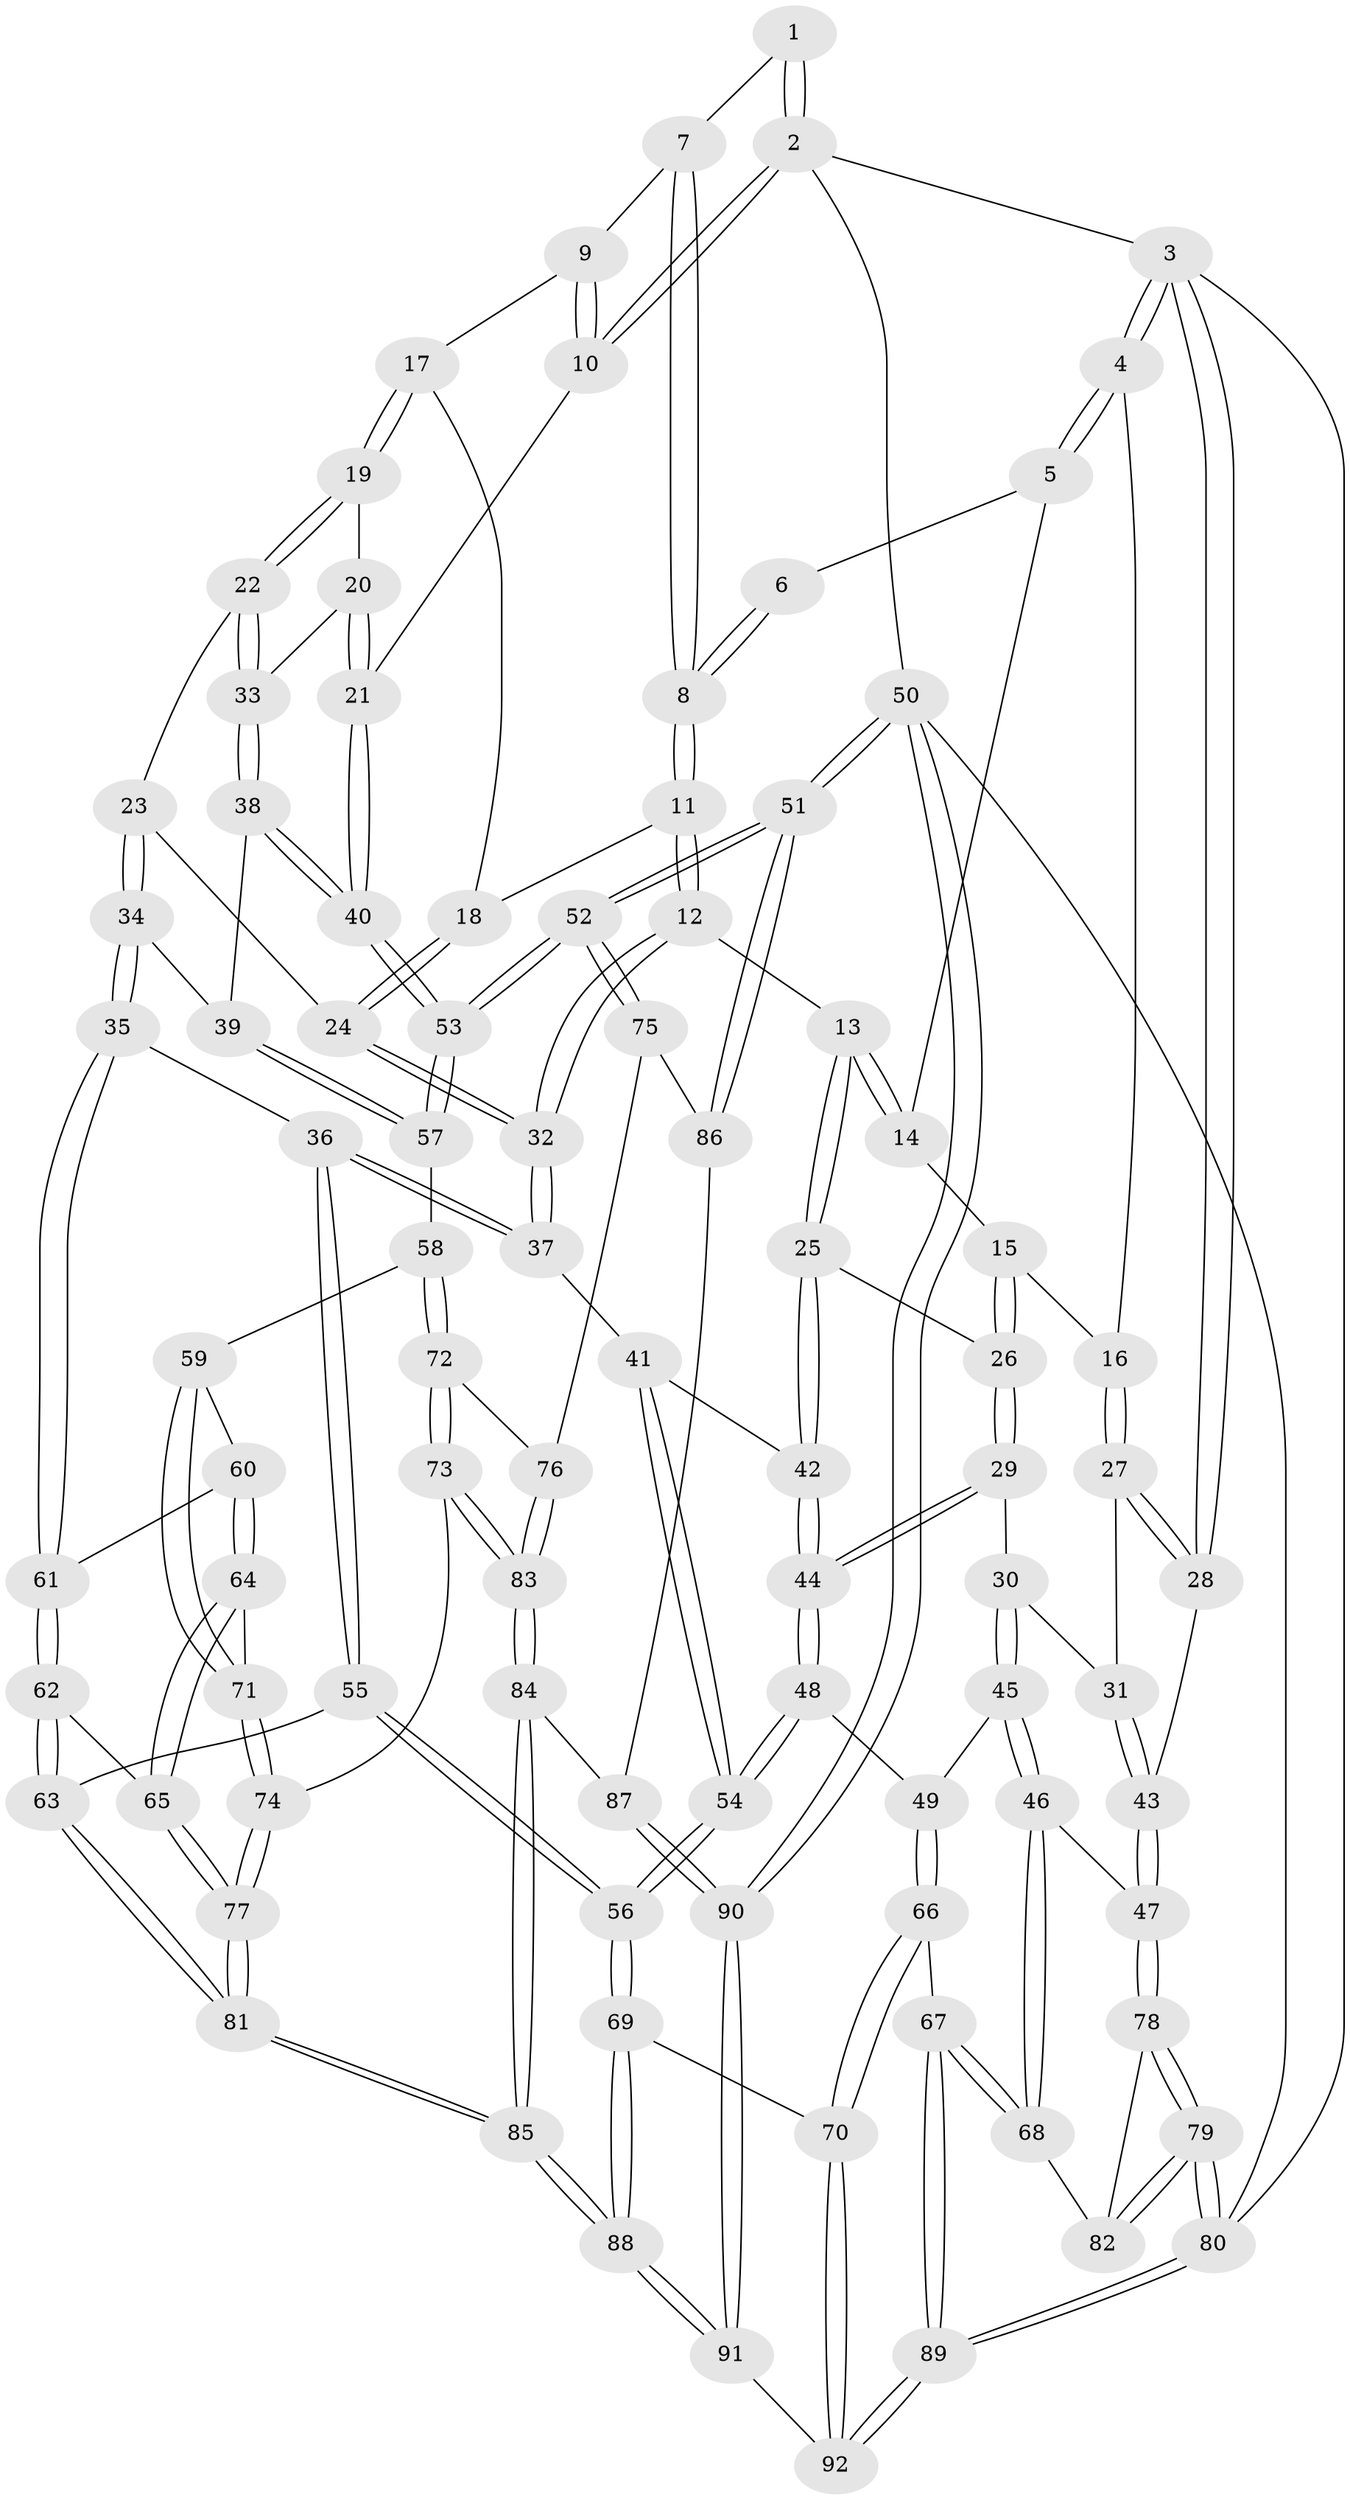 // Generated by graph-tools (version 1.1) at 2025/11/02/27/25 16:11:59]
// undirected, 92 vertices, 227 edges
graph export_dot {
graph [start="1"]
  node [color=gray90,style=filled];
  1 [pos="+0.6133614687225267+0"];
  2 [pos="+1+0"];
  3 [pos="+0+0"];
  4 [pos="+0+0"];
  5 [pos="+0.25917776159480854+0"];
  6 [pos="+0.42550943386896317+0"];
  7 [pos="+0.6208235257771284+0"];
  8 [pos="+0.535701432190243+0.1985290724719965"];
  9 [pos="+0.7214774650087278+0.09447016168304749"];
  10 [pos="+1+0"];
  11 [pos="+0.527530954078741+0.2505414533492683"];
  12 [pos="+0.4695600332304215+0.2946638071838895"];
  13 [pos="+0.4585484983963208+0.2934889340950679"];
  14 [pos="+0.2790984816339063+0"];
  15 [pos="+0.20319600281375222+0.2564581119456952"];
  16 [pos="+0.1329977241766258+0.2684081587674079"];
  17 [pos="+0.725003528473975+0.11282775788082391"];
  18 [pos="+0.7021778412426471+0.19803513489012264"];
  19 [pos="+1+0.1565312375796598"];
  20 [pos="+1+0.1482985717293025"];
  21 [pos="+1+0.029307940625234542"];
  22 [pos="+0.7995569246297918+0.2974888941489747"];
  23 [pos="+0.791831184307686+0.2974530184987906"];
  24 [pos="+0.7743460532038536+0.2861587627795353"];
  25 [pos="+0.3732971531530278+0.34333256677796375"];
  26 [pos="+0.3402616821640368+0.35228660823792923"];
  27 [pos="+0.10026842517826644+0.3065760372944388"];
  28 [pos="+0+0"];
  29 [pos="+0.2760923226111758+0.4331409114092924"];
  30 [pos="+0.26048195715104366+0.4439846950793472"];
  31 [pos="+0.05418750186341676+0.38045588270531344"];
  32 [pos="+0.5733385376560293+0.4205818926809229"];
  33 [pos="+0.8999549289594155+0.4061880718778786"];
  34 [pos="+0.7391635735843928+0.48616761602567243"];
  35 [pos="+0.7026462431079827+0.5005519811418273"];
  36 [pos="+0.6020084992455333+0.4726582466588198"];
  37 [pos="+0.5896725528864751+0.4574818663936276"];
  38 [pos="+0.9085849839073844+0.43291529227764036"];
  39 [pos="+0.8584316200551282+0.5151667116876018"];
  40 [pos="+1+0.43521189845679426"];
  41 [pos="+0.4792674678279711+0.5154447093077962"];
  42 [pos="+0.42322890629713145+0.530239289257399"];
  43 [pos="+0+0.4865174733574222"];
  44 [pos="+0.39361342634629515+0.601095878948072"];
  45 [pos="+0.1958232375690018+0.583309322278705"];
  46 [pos="+0.1450548672525339+0.6000198874460905"];
  47 [pos="+0+0.5357250082710945"];
  48 [pos="+0.3935140850422017+0.6122138557275683"];
  49 [pos="+0.2622132148855357+0.6235647717445958"];
  50 [pos="+1+1"];
  51 [pos="+1+0.8928381876051639"];
  52 [pos="+1+0.7634954837965694"];
  53 [pos="+1+0.5482813697297426"];
  54 [pos="+0.49345441656727496+0.7207480833156359"];
  55 [pos="+0.5134711608079657+0.717345152329794"];
  56 [pos="+0.4981940796589372+0.7264166787057358"];
  57 [pos="+0.9006956584083187+0.5948510171563651"];
  58 [pos="+0.8901543330967356+0.6204994474332244"];
  59 [pos="+0.8391347846975393+0.6422777938329568"];
  60 [pos="+0.7232388420481775+0.5918484700337544"];
  61 [pos="+0.7063784580587138+0.5414197318837166"];
  62 [pos="+0.6003046040824305+0.6986698642477776"];
  63 [pos="+0.5313665013494521+0.7164832171634546"];
  64 [pos="+0.7140187882398672+0.6793377520154253"];
  65 [pos="+0.6958142506693495+0.6945304204762133"];
  66 [pos="+0.299585212579686+0.8556410289506237"];
  67 [pos="+0.17966865047787145+0.8428961430985512"];
  68 [pos="+0.1624799168828789+0.8205304140374039"];
  69 [pos="+0.4794905969708466+0.772447649515524"];
  70 [pos="+0.3340630026345477+0.871167080035483"];
  71 [pos="+0.7929309320869559+0.6852131885968976"];
  72 [pos="+0.9170810223510342+0.7115317541704156"];
  73 [pos="+0.845182682697317+0.7855850948789187"];
  74 [pos="+0.805497229438047+0.7786100949144366"];
  75 [pos="+1+0.769302065833298"];
  76 [pos="+0.9951070694858165+0.7601180016122061"];
  77 [pos="+0.7460552572177732+0.8076291575165548"];
  78 [pos="+0+0.5951926538005851"];
  79 [pos="+0+0.9163157870321852"];
  80 [pos="+0+1"];
  81 [pos="+0.7329269662853153+0.8287591976840635"];
  82 [pos="+0.10979590394247124+0.8000963624616622"];
  83 [pos="+0.8811606659850338+0.847151138168"];
  84 [pos="+0.8858284448826439+0.8833734482265435"];
  85 [pos="+0.7116367567805502+0.9494376495152157"];
  86 [pos="+0.9479702846307265+0.8735814640920061"];
  87 [pos="+0.9134906669786448+0.9025895842543634"];
  88 [pos="+0.6783245348297177+0.9994470387579153"];
  89 [pos="+0+1"];
  90 [pos="+1+1"];
  91 [pos="+0.6721100575924447+1"];
  92 [pos="+0.3835264245731365+1"];
  1 -- 2;
  1 -- 2;
  1 -- 7;
  2 -- 3;
  2 -- 10;
  2 -- 10;
  2 -- 50;
  3 -- 4;
  3 -- 4;
  3 -- 28;
  3 -- 28;
  3 -- 80;
  4 -- 5;
  4 -- 5;
  4 -- 16;
  5 -- 6;
  5 -- 14;
  6 -- 8;
  6 -- 8;
  7 -- 8;
  7 -- 8;
  7 -- 9;
  8 -- 11;
  8 -- 11;
  9 -- 10;
  9 -- 10;
  9 -- 17;
  10 -- 21;
  11 -- 12;
  11 -- 12;
  11 -- 18;
  12 -- 13;
  12 -- 32;
  12 -- 32;
  13 -- 14;
  13 -- 14;
  13 -- 25;
  13 -- 25;
  14 -- 15;
  15 -- 16;
  15 -- 26;
  15 -- 26;
  16 -- 27;
  16 -- 27;
  17 -- 18;
  17 -- 19;
  17 -- 19;
  18 -- 24;
  18 -- 24;
  19 -- 20;
  19 -- 22;
  19 -- 22;
  20 -- 21;
  20 -- 21;
  20 -- 33;
  21 -- 40;
  21 -- 40;
  22 -- 23;
  22 -- 33;
  22 -- 33;
  23 -- 24;
  23 -- 34;
  23 -- 34;
  24 -- 32;
  24 -- 32;
  25 -- 26;
  25 -- 42;
  25 -- 42;
  26 -- 29;
  26 -- 29;
  27 -- 28;
  27 -- 28;
  27 -- 31;
  28 -- 43;
  29 -- 30;
  29 -- 44;
  29 -- 44;
  30 -- 31;
  30 -- 45;
  30 -- 45;
  31 -- 43;
  31 -- 43;
  32 -- 37;
  32 -- 37;
  33 -- 38;
  33 -- 38;
  34 -- 35;
  34 -- 35;
  34 -- 39;
  35 -- 36;
  35 -- 61;
  35 -- 61;
  36 -- 37;
  36 -- 37;
  36 -- 55;
  36 -- 55;
  37 -- 41;
  38 -- 39;
  38 -- 40;
  38 -- 40;
  39 -- 57;
  39 -- 57;
  40 -- 53;
  40 -- 53;
  41 -- 42;
  41 -- 54;
  41 -- 54;
  42 -- 44;
  42 -- 44;
  43 -- 47;
  43 -- 47;
  44 -- 48;
  44 -- 48;
  45 -- 46;
  45 -- 46;
  45 -- 49;
  46 -- 47;
  46 -- 68;
  46 -- 68;
  47 -- 78;
  47 -- 78;
  48 -- 49;
  48 -- 54;
  48 -- 54;
  49 -- 66;
  49 -- 66;
  50 -- 51;
  50 -- 51;
  50 -- 90;
  50 -- 90;
  50 -- 80;
  51 -- 52;
  51 -- 52;
  51 -- 86;
  51 -- 86;
  52 -- 53;
  52 -- 53;
  52 -- 75;
  52 -- 75;
  53 -- 57;
  53 -- 57;
  54 -- 56;
  54 -- 56;
  55 -- 56;
  55 -- 56;
  55 -- 63;
  56 -- 69;
  56 -- 69;
  57 -- 58;
  58 -- 59;
  58 -- 72;
  58 -- 72;
  59 -- 60;
  59 -- 71;
  59 -- 71;
  60 -- 61;
  60 -- 64;
  60 -- 64;
  61 -- 62;
  61 -- 62;
  62 -- 63;
  62 -- 63;
  62 -- 65;
  63 -- 81;
  63 -- 81;
  64 -- 65;
  64 -- 65;
  64 -- 71;
  65 -- 77;
  65 -- 77;
  66 -- 67;
  66 -- 70;
  66 -- 70;
  67 -- 68;
  67 -- 68;
  67 -- 89;
  67 -- 89;
  68 -- 82;
  69 -- 70;
  69 -- 88;
  69 -- 88;
  70 -- 92;
  70 -- 92;
  71 -- 74;
  71 -- 74;
  72 -- 73;
  72 -- 73;
  72 -- 76;
  73 -- 74;
  73 -- 83;
  73 -- 83;
  74 -- 77;
  74 -- 77;
  75 -- 76;
  75 -- 86;
  76 -- 83;
  76 -- 83;
  77 -- 81;
  77 -- 81;
  78 -- 79;
  78 -- 79;
  78 -- 82;
  79 -- 80;
  79 -- 80;
  79 -- 82;
  79 -- 82;
  80 -- 89;
  80 -- 89;
  81 -- 85;
  81 -- 85;
  83 -- 84;
  83 -- 84;
  84 -- 85;
  84 -- 85;
  84 -- 87;
  85 -- 88;
  85 -- 88;
  86 -- 87;
  87 -- 90;
  87 -- 90;
  88 -- 91;
  88 -- 91;
  89 -- 92;
  89 -- 92;
  90 -- 91;
  90 -- 91;
  91 -- 92;
}
